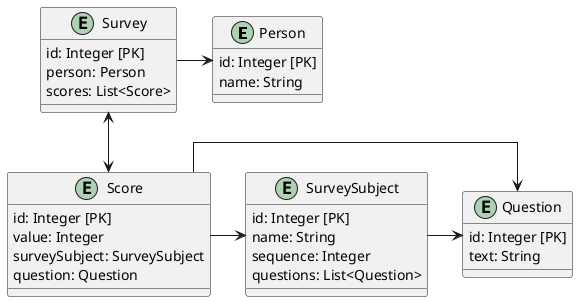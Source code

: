 @startuml
skinparam linetype ortho

entity Person {
    id: Integer [PK]
    name: String
}

entity Question {
    id: Integer [PK]
    text: String
'    answers: List<Answer>
}

entity Survey {
    id: Integer [PK]
    person: Person
    scores: List<Score>
}

entity SurveySubject {
    id: Integer [PK]
    name: String
    sequence: Integer
    questions: List<Question>
}

entity Score {
    id: Integer [PK]
    value: Integer
'    survey: Survey
    surveySubject: SurveySubject
    question: Question
}

'entity Answer {
'    id: Integer [PK]
'    question: Integer [PK/FK]
'    text: String
'    sequence: Integer
'}


Survey -> Person
Survey <--> Score

SurveySubject -> Question

Score -> SurveySubject
Score -> Question

'Question <--> Answer

@enduml
